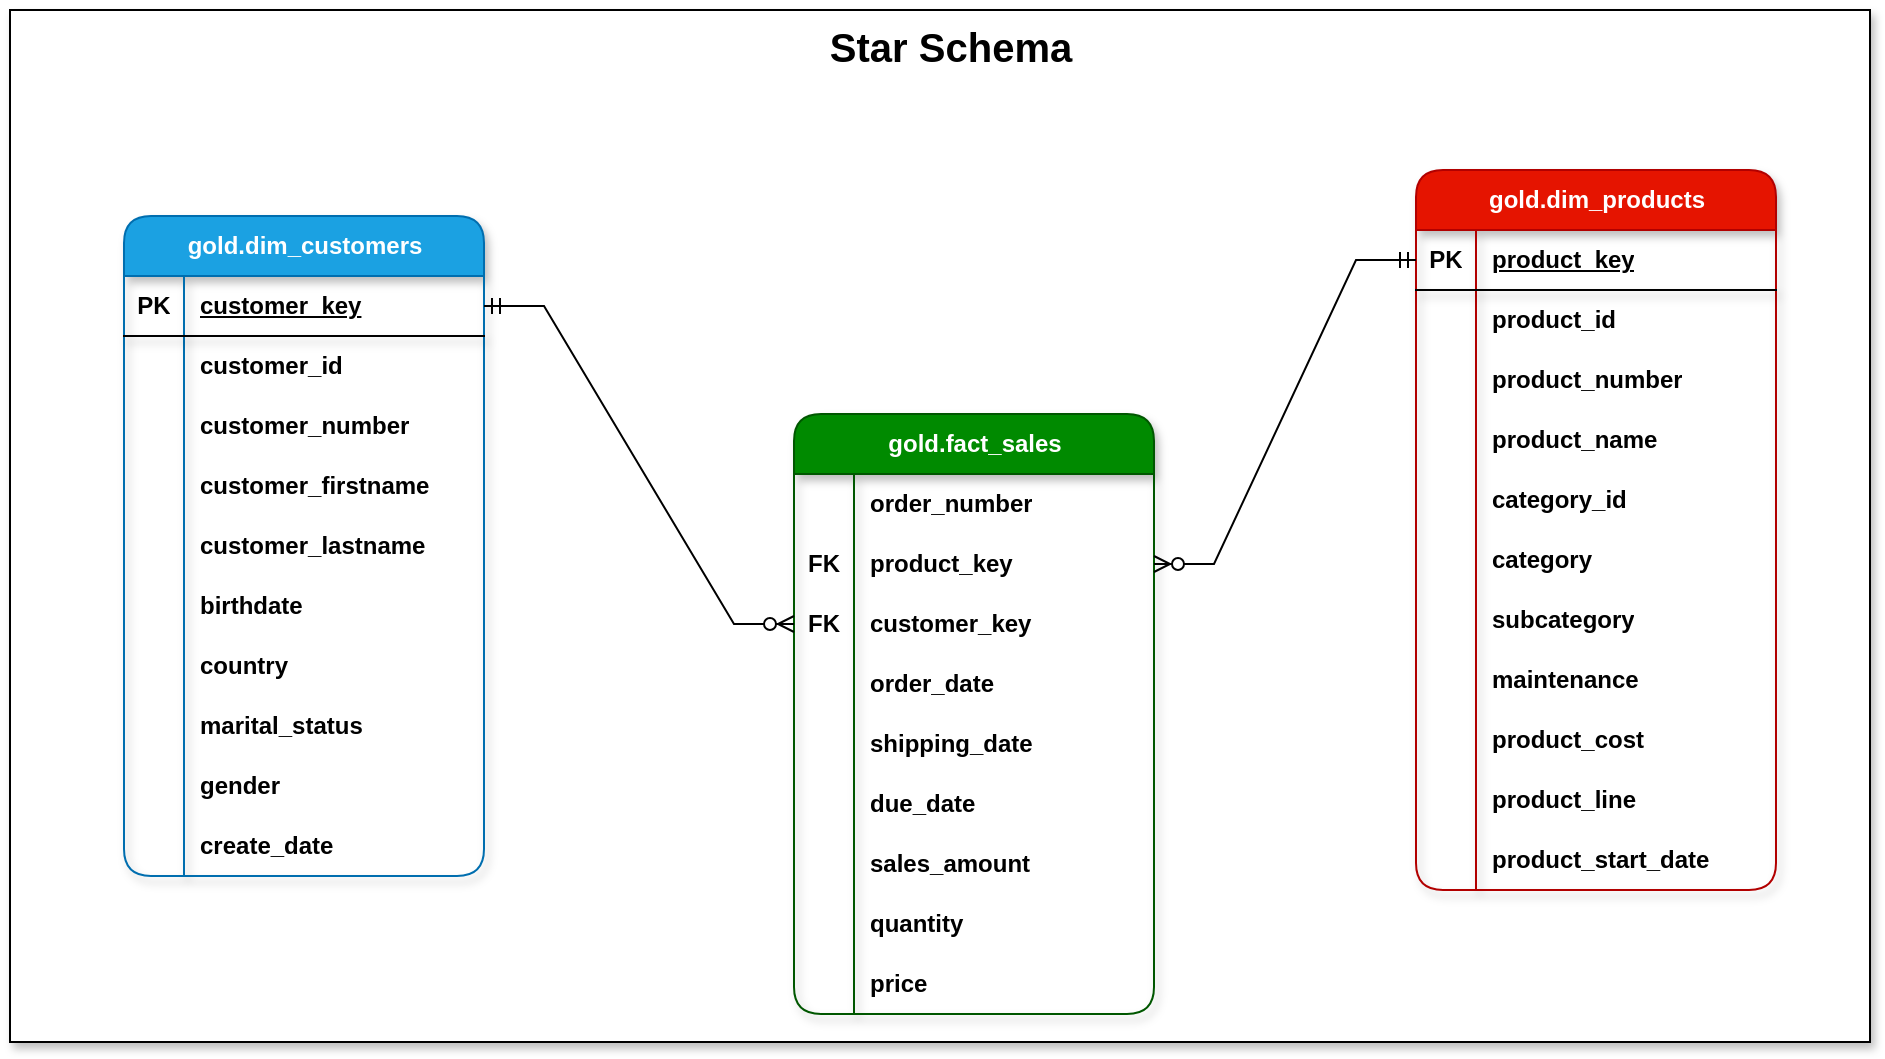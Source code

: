 <mxfile version="26.0.11">
  <diagram name="Page-1" id="gCustvXmbooNgm2WBirr">
    <mxGraphModel dx="2003" dy="1269" grid="0" gridSize="10" guides="1" tooltips="1" connect="1" arrows="1" fold="1" page="0" pageScale="1" pageWidth="850" pageHeight="1100" background="#ffffff" math="0" shadow="0">
      <root>
        <mxCell id="0" />
        <mxCell id="1" parent="0" />
        <mxCell id="OvCZwt9L8NoobgOHN07p-1" value="" style="rounded=0;whiteSpace=wrap;html=1;swimlaneLine=1;fontStyle=1;shadow=1;" vertex="1" parent="1">
          <mxGeometry x="-286" y="-65" width="930" height="516" as="geometry" />
        </mxCell>
        <mxCell id="OvCZwt9L8NoobgOHN07p-2" value="gold.dim_customers" style="shape=table;startSize=30;container=1;collapsible=1;childLayout=tableLayout;fixedRows=1;rowLines=0;fontStyle=1;align=center;resizeLast=1;html=1;rounded=1;swimlaneLine=1;shadow=1;fillColor=#1ba1e2;fontColor=#ffffff;strokeColor=#006EAF;" vertex="1" parent="1">
          <mxGeometry x="-229" y="38" width="180" height="330" as="geometry" />
        </mxCell>
        <mxCell id="OvCZwt9L8NoobgOHN07p-3" value="" style="shape=tableRow;horizontal=0;startSize=0;swimlaneHead=0;swimlaneBody=0;fillColor=none;collapsible=0;dropTarget=0;points=[[0,0.5],[1,0.5]];portConstraint=eastwest;top=0;left=0;right=0;bottom=1;swimlaneLine=1;fontStyle=1;shadow=1;" vertex="1" parent="OvCZwt9L8NoobgOHN07p-2">
          <mxGeometry y="30" width="180" height="30" as="geometry" />
        </mxCell>
        <mxCell id="OvCZwt9L8NoobgOHN07p-4" value="PK" style="shape=partialRectangle;connectable=0;fillColor=none;top=0;left=0;bottom=0;right=0;fontStyle=1;overflow=hidden;whiteSpace=wrap;html=1;swimlaneLine=1;shadow=1;" vertex="1" parent="OvCZwt9L8NoobgOHN07p-3">
          <mxGeometry width="30" height="30" as="geometry">
            <mxRectangle width="30" height="30" as="alternateBounds" />
          </mxGeometry>
        </mxCell>
        <mxCell id="OvCZwt9L8NoobgOHN07p-5" value="customer_key" style="shape=partialRectangle;connectable=0;fillColor=none;top=0;left=0;bottom=0;right=0;align=left;spacingLeft=6;fontStyle=5;overflow=hidden;whiteSpace=wrap;html=1;swimlaneLine=1;shadow=1;" vertex="1" parent="OvCZwt9L8NoobgOHN07p-3">
          <mxGeometry x="30" width="150" height="30" as="geometry">
            <mxRectangle width="150" height="30" as="alternateBounds" />
          </mxGeometry>
        </mxCell>
        <mxCell id="OvCZwt9L8NoobgOHN07p-6" value="" style="shape=tableRow;horizontal=0;startSize=0;swimlaneHead=0;swimlaneBody=0;fillColor=none;collapsible=0;dropTarget=0;points=[[0,0.5],[1,0.5]];portConstraint=eastwest;top=0;left=0;right=0;bottom=0;swimlaneLine=1;fontStyle=1;shadow=1;" vertex="1" parent="OvCZwt9L8NoobgOHN07p-2">
          <mxGeometry y="60" width="180" height="30" as="geometry" />
        </mxCell>
        <mxCell id="OvCZwt9L8NoobgOHN07p-7" value="" style="shape=partialRectangle;connectable=0;fillColor=none;top=0;left=0;bottom=0;right=0;editable=1;overflow=hidden;whiteSpace=wrap;html=1;swimlaneLine=1;fontStyle=1;shadow=1;" vertex="1" parent="OvCZwt9L8NoobgOHN07p-6">
          <mxGeometry width="30" height="30" as="geometry">
            <mxRectangle width="30" height="30" as="alternateBounds" />
          </mxGeometry>
        </mxCell>
        <mxCell id="OvCZwt9L8NoobgOHN07p-8" value="customer_id" style="shape=partialRectangle;connectable=0;fillColor=none;top=0;left=0;bottom=0;right=0;align=left;spacingLeft=6;overflow=hidden;whiteSpace=wrap;html=1;swimlaneLine=1;fontStyle=1;shadow=1;" vertex="1" parent="OvCZwt9L8NoobgOHN07p-6">
          <mxGeometry x="30" width="150" height="30" as="geometry">
            <mxRectangle width="150" height="30" as="alternateBounds" />
          </mxGeometry>
        </mxCell>
        <mxCell id="OvCZwt9L8NoobgOHN07p-9" value="" style="shape=tableRow;horizontal=0;startSize=0;swimlaneHead=0;swimlaneBody=0;fillColor=none;collapsible=0;dropTarget=0;points=[[0,0.5],[1,0.5]];portConstraint=eastwest;top=0;left=0;right=0;bottom=0;swimlaneLine=1;fontStyle=1;shadow=1;" vertex="1" parent="OvCZwt9L8NoobgOHN07p-2">
          <mxGeometry y="90" width="180" height="30" as="geometry" />
        </mxCell>
        <mxCell id="OvCZwt9L8NoobgOHN07p-10" value="" style="shape=partialRectangle;connectable=0;fillColor=none;top=0;left=0;bottom=0;right=0;editable=1;overflow=hidden;whiteSpace=wrap;html=1;swimlaneLine=1;fontStyle=1;shadow=1;" vertex="1" parent="OvCZwt9L8NoobgOHN07p-9">
          <mxGeometry width="30" height="30" as="geometry">
            <mxRectangle width="30" height="30" as="alternateBounds" />
          </mxGeometry>
        </mxCell>
        <mxCell id="OvCZwt9L8NoobgOHN07p-11" value="customer_number" style="shape=partialRectangle;connectable=0;fillColor=none;top=0;left=0;bottom=0;right=0;align=left;spacingLeft=6;overflow=hidden;whiteSpace=wrap;html=1;swimlaneLine=1;fontStyle=1;shadow=1;" vertex="1" parent="OvCZwt9L8NoobgOHN07p-9">
          <mxGeometry x="30" width="150" height="30" as="geometry">
            <mxRectangle width="150" height="30" as="alternateBounds" />
          </mxGeometry>
        </mxCell>
        <mxCell id="OvCZwt9L8NoobgOHN07p-12" value="" style="shape=tableRow;horizontal=0;startSize=0;swimlaneHead=0;swimlaneBody=0;fillColor=none;collapsible=0;dropTarget=0;points=[[0,0.5],[1,0.5]];portConstraint=eastwest;top=0;left=0;right=0;bottom=0;swimlaneLine=1;fontStyle=1;shadow=1;" vertex="1" parent="OvCZwt9L8NoobgOHN07p-2">
          <mxGeometry y="120" width="180" height="30" as="geometry" />
        </mxCell>
        <mxCell id="OvCZwt9L8NoobgOHN07p-13" value="" style="shape=partialRectangle;connectable=0;fillColor=none;top=0;left=0;bottom=0;right=0;editable=1;overflow=hidden;whiteSpace=wrap;html=1;swimlaneLine=1;fontStyle=1;shadow=1;" vertex="1" parent="OvCZwt9L8NoobgOHN07p-12">
          <mxGeometry width="30" height="30" as="geometry">
            <mxRectangle width="30" height="30" as="alternateBounds" />
          </mxGeometry>
        </mxCell>
        <mxCell id="OvCZwt9L8NoobgOHN07p-14" value="customer_firstname" style="shape=partialRectangle;connectable=0;fillColor=none;top=0;left=0;bottom=0;right=0;align=left;spacingLeft=6;overflow=hidden;whiteSpace=wrap;html=1;swimlaneLine=1;fontStyle=1;shadow=1;" vertex="1" parent="OvCZwt9L8NoobgOHN07p-12">
          <mxGeometry x="30" width="150" height="30" as="geometry">
            <mxRectangle width="150" height="30" as="alternateBounds" />
          </mxGeometry>
        </mxCell>
        <mxCell id="OvCZwt9L8NoobgOHN07p-43" value="" style="shape=tableRow;horizontal=0;startSize=0;swimlaneHead=0;swimlaneBody=0;fillColor=none;collapsible=0;dropTarget=0;points=[[0,0.5],[1,0.5]];portConstraint=eastwest;top=0;left=0;right=0;bottom=0;swimlaneLine=1;fontStyle=1;shadow=1;" vertex="1" parent="OvCZwt9L8NoobgOHN07p-2">
          <mxGeometry y="150" width="180" height="30" as="geometry" />
        </mxCell>
        <mxCell id="OvCZwt9L8NoobgOHN07p-44" value="" style="shape=partialRectangle;connectable=0;fillColor=none;top=0;left=0;bottom=0;right=0;editable=1;overflow=hidden;whiteSpace=wrap;html=1;swimlaneLine=1;fontStyle=1;shadow=1;" vertex="1" parent="OvCZwt9L8NoobgOHN07p-43">
          <mxGeometry width="30" height="30" as="geometry">
            <mxRectangle width="30" height="30" as="alternateBounds" />
          </mxGeometry>
        </mxCell>
        <mxCell id="OvCZwt9L8NoobgOHN07p-45" value="customer_lastname" style="shape=partialRectangle;connectable=0;fillColor=none;top=0;left=0;bottom=0;right=0;align=left;spacingLeft=6;overflow=hidden;whiteSpace=wrap;html=1;swimlaneLine=1;fontStyle=1;shadow=1;" vertex="1" parent="OvCZwt9L8NoobgOHN07p-43">
          <mxGeometry x="30" width="150" height="30" as="geometry">
            <mxRectangle width="150" height="30" as="alternateBounds" />
          </mxGeometry>
        </mxCell>
        <mxCell id="OvCZwt9L8NoobgOHN07p-46" value="" style="shape=tableRow;horizontal=0;startSize=0;swimlaneHead=0;swimlaneBody=0;fillColor=none;collapsible=0;dropTarget=0;points=[[0,0.5],[1,0.5]];portConstraint=eastwest;top=0;left=0;right=0;bottom=0;swimlaneLine=1;fontStyle=1;shadow=1;" vertex="1" parent="OvCZwt9L8NoobgOHN07p-2">
          <mxGeometry y="180" width="180" height="30" as="geometry" />
        </mxCell>
        <mxCell id="OvCZwt9L8NoobgOHN07p-47" value="" style="shape=partialRectangle;connectable=0;fillColor=none;top=0;left=0;bottom=0;right=0;editable=1;overflow=hidden;whiteSpace=wrap;html=1;swimlaneLine=1;fontStyle=1;shadow=1;" vertex="1" parent="OvCZwt9L8NoobgOHN07p-46">
          <mxGeometry width="30" height="30" as="geometry">
            <mxRectangle width="30" height="30" as="alternateBounds" />
          </mxGeometry>
        </mxCell>
        <mxCell id="OvCZwt9L8NoobgOHN07p-48" value="birthdate" style="shape=partialRectangle;connectable=0;fillColor=none;top=0;left=0;bottom=0;right=0;align=left;spacingLeft=6;overflow=hidden;whiteSpace=wrap;html=1;swimlaneLine=1;fontStyle=1;shadow=1;" vertex="1" parent="OvCZwt9L8NoobgOHN07p-46">
          <mxGeometry x="30" width="150" height="30" as="geometry">
            <mxRectangle width="150" height="30" as="alternateBounds" />
          </mxGeometry>
        </mxCell>
        <mxCell id="OvCZwt9L8NoobgOHN07p-49" value="" style="shape=tableRow;horizontal=0;startSize=0;swimlaneHead=0;swimlaneBody=0;fillColor=none;collapsible=0;dropTarget=0;points=[[0,0.5],[1,0.5]];portConstraint=eastwest;top=0;left=0;right=0;bottom=0;swimlaneLine=1;fontStyle=1;shadow=1;" vertex="1" parent="OvCZwt9L8NoobgOHN07p-2">
          <mxGeometry y="210" width="180" height="30" as="geometry" />
        </mxCell>
        <mxCell id="OvCZwt9L8NoobgOHN07p-50" value="" style="shape=partialRectangle;connectable=0;fillColor=none;top=0;left=0;bottom=0;right=0;editable=1;overflow=hidden;whiteSpace=wrap;html=1;swimlaneLine=1;fontStyle=1;shadow=1;" vertex="1" parent="OvCZwt9L8NoobgOHN07p-49">
          <mxGeometry width="30" height="30" as="geometry">
            <mxRectangle width="30" height="30" as="alternateBounds" />
          </mxGeometry>
        </mxCell>
        <mxCell id="OvCZwt9L8NoobgOHN07p-51" value="country" style="shape=partialRectangle;connectable=0;fillColor=none;top=0;left=0;bottom=0;right=0;align=left;spacingLeft=6;overflow=hidden;whiteSpace=wrap;html=1;swimlaneLine=1;fontStyle=1;shadow=1;" vertex="1" parent="OvCZwt9L8NoobgOHN07p-49">
          <mxGeometry x="30" width="150" height="30" as="geometry">
            <mxRectangle width="150" height="30" as="alternateBounds" />
          </mxGeometry>
        </mxCell>
        <mxCell id="OvCZwt9L8NoobgOHN07p-52" value="" style="shape=tableRow;horizontal=0;startSize=0;swimlaneHead=0;swimlaneBody=0;fillColor=none;collapsible=0;dropTarget=0;points=[[0,0.5],[1,0.5]];portConstraint=eastwest;top=0;left=0;right=0;bottom=0;swimlaneLine=1;fontStyle=1;shadow=1;" vertex="1" parent="OvCZwt9L8NoobgOHN07p-2">
          <mxGeometry y="240" width="180" height="30" as="geometry" />
        </mxCell>
        <mxCell id="OvCZwt9L8NoobgOHN07p-53" value="" style="shape=partialRectangle;connectable=0;fillColor=none;top=0;left=0;bottom=0;right=0;editable=1;overflow=hidden;whiteSpace=wrap;html=1;swimlaneLine=1;fontStyle=1;shadow=1;" vertex="1" parent="OvCZwt9L8NoobgOHN07p-52">
          <mxGeometry width="30" height="30" as="geometry">
            <mxRectangle width="30" height="30" as="alternateBounds" />
          </mxGeometry>
        </mxCell>
        <mxCell id="OvCZwt9L8NoobgOHN07p-54" value="marital_status" style="shape=partialRectangle;connectable=0;fillColor=none;top=0;left=0;bottom=0;right=0;align=left;spacingLeft=6;overflow=hidden;whiteSpace=wrap;html=1;swimlaneLine=1;fontStyle=1;shadow=1;" vertex="1" parent="OvCZwt9L8NoobgOHN07p-52">
          <mxGeometry x="30" width="150" height="30" as="geometry">
            <mxRectangle width="150" height="30" as="alternateBounds" />
          </mxGeometry>
        </mxCell>
        <mxCell id="OvCZwt9L8NoobgOHN07p-55" value="" style="shape=tableRow;horizontal=0;startSize=0;swimlaneHead=0;swimlaneBody=0;fillColor=none;collapsible=0;dropTarget=0;points=[[0,0.5],[1,0.5]];portConstraint=eastwest;top=0;left=0;right=0;bottom=0;swimlaneLine=1;fontStyle=1;shadow=1;" vertex="1" parent="OvCZwt9L8NoobgOHN07p-2">
          <mxGeometry y="270" width="180" height="30" as="geometry" />
        </mxCell>
        <mxCell id="OvCZwt9L8NoobgOHN07p-56" value="" style="shape=partialRectangle;connectable=0;fillColor=none;top=0;left=0;bottom=0;right=0;editable=1;overflow=hidden;whiteSpace=wrap;html=1;swimlaneLine=1;fontStyle=1;shadow=1;" vertex="1" parent="OvCZwt9L8NoobgOHN07p-55">
          <mxGeometry width="30" height="30" as="geometry">
            <mxRectangle width="30" height="30" as="alternateBounds" />
          </mxGeometry>
        </mxCell>
        <mxCell id="OvCZwt9L8NoobgOHN07p-57" value="gender" style="shape=partialRectangle;connectable=0;fillColor=none;top=0;left=0;bottom=0;right=0;align=left;spacingLeft=6;overflow=hidden;whiteSpace=wrap;html=1;swimlaneLine=1;fontStyle=1;shadow=1;" vertex="1" parent="OvCZwt9L8NoobgOHN07p-55">
          <mxGeometry x="30" width="150" height="30" as="geometry">
            <mxRectangle width="150" height="30" as="alternateBounds" />
          </mxGeometry>
        </mxCell>
        <mxCell id="OvCZwt9L8NoobgOHN07p-58" value="" style="shape=tableRow;horizontal=0;startSize=0;swimlaneHead=0;swimlaneBody=0;fillColor=none;collapsible=0;dropTarget=0;points=[[0,0.5],[1,0.5]];portConstraint=eastwest;top=0;left=0;right=0;bottom=0;swimlaneLine=1;fontStyle=1;shadow=1;" vertex="1" parent="OvCZwt9L8NoobgOHN07p-2">
          <mxGeometry y="300" width="180" height="30" as="geometry" />
        </mxCell>
        <mxCell id="OvCZwt9L8NoobgOHN07p-59" value="" style="shape=partialRectangle;connectable=0;fillColor=none;top=0;left=0;bottom=0;right=0;editable=1;overflow=hidden;whiteSpace=wrap;html=1;swimlaneLine=1;fontStyle=1;shadow=1;" vertex="1" parent="OvCZwt9L8NoobgOHN07p-58">
          <mxGeometry width="30" height="30" as="geometry">
            <mxRectangle width="30" height="30" as="alternateBounds" />
          </mxGeometry>
        </mxCell>
        <mxCell id="OvCZwt9L8NoobgOHN07p-60" value="create_date" style="shape=partialRectangle;connectable=0;fillColor=none;top=0;left=0;bottom=0;right=0;align=left;spacingLeft=6;overflow=hidden;whiteSpace=wrap;html=1;swimlaneLine=1;fontStyle=1;shadow=1;" vertex="1" parent="OvCZwt9L8NoobgOHN07p-58">
          <mxGeometry x="30" width="150" height="30" as="geometry">
            <mxRectangle width="150" height="30" as="alternateBounds" />
          </mxGeometry>
        </mxCell>
        <mxCell id="OvCZwt9L8NoobgOHN07p-15" value="gold.fact_sales" style="shape=table;startSize=30;container=1;collapsible=1;childLayout=tableLayout;fixedRows=1;rowLines=0;fontStyle=1;align=center;resizeLast=1;html=1;rounded=1;swimlaneLine=1;shadow=1;fillColor=#008a00;fontColor=#ffffff;strokeColor=#005700;" vertex="1" parent="1">
          <mxGeometry x="106" y="137" width="180" height="300" as="geometry" />
        </mxCell>
        <mxCell id="OvCZwt9L8NoobgOHN07p-19" value="" style="shape=tableRow;horizontal=0;startSize=0;swimlaneHead=0;swimlaneBody=0;fillColor=none;collapsible=0;dropTarget=0;points=[[0,0.5],[1,0.5]];portConstraint=eastwest;top=0;left=0;right=0;bottom=0;swimlaneLine=1;fontStyle=1;shadow=1;" vertex="1" parent="OvCZwt9L8NoobgOHN07p-15">
          <mxGeometry y="30" width="180" height="30" as="geometry" />
        </mxCell>
        <mxCell id="OvCZwt9L8NoobgOHN07p-20" value="" style="shape=partialRectangle;connectable=0;fillColor=none;top=0;left=0;bottom=0;right=0;editable=1;overflow=hidden;whiteSpace=wrap;html=1;swimlaneLine=1;fontStyle=1;shadow=1;" vertex="1" parent="OvCZwt9L8NoobgOHN07p-19">
          <mxGeometry width="30" height="30" as="geometry">
            <mxRectangle width="30" height="30" as="alternateBounds" />
          </mxGeometry>
        </mxCell>
        <mxCell id="OvCZwt9L8NoobgOHN07p-21" value="order_number" style="shape=partialRectangle;connectable=0;fillColor=none;top=0;left=0;bottom=0;right=0;align=left;spacingLeft=6;overflow=hidden;whiteSpace=wrap;html=1;swimlaneLine=1;fontStyle=1;shadow=1;" vertex="1" parent="OvCZwt9L8NoobgOHN07p-19">
          <mxGeometry x="30" width="150" height="30" as="geometry">
            <mxRectangle width="150" height="30" as="alternateBounds" />
          </mxGeometry>
        </mxCell>
        <mxCell id="OvCZwt9L8NoobgOHN07p-22" value="" style="shape=tableRow;horizontal=0;startSize=0;swimlaneHead=0;swimlaneBody=0;fillColor=none;collapsible=0;dropTarget=0;points=[[0,0.5],[1,0.5]];portConstraint=eastwest;top=0;left=0;right=0;bottom=0;swimlaneLine=1;fontStyle=1;shadow=1;" vertex="1" parent="OvCZwt9L8NoobgOHN07p-15">
          <mxGeometry y="60" width="180" height="30" as="geometry" />
        </mxCell>
        <mxCell id="OvCZwt9L8NoobgOHN07p-23" value="FK" style="shape=partialRectangle;connectable=0;fillColor=none;top=0;left=0;bottom=0;right=0;editable=1;overflow=hidden;whiteSpace=wrap;html=1;swimlaneLine=1;fontStyle=1;shadow=1;" vertex="1" parent="OvCZwt9L8NoobgOHN07p-22">
          <mxGeometry width="30" height="30" as="geometry">
            <mxRectangle width="30" height="30" as="alternateBounds" />
          </mxGeometry>
        </mxCell>
        <mxCell id="OvCZwt9L8NoobgOHN07p-24" value="product_key&lt;span style=&quot;white-space: pre;&quot;&gt;&#x9;&lt;/span&gt;" style="shape=partialRectangle;connectable=0;fillColor=none;top=0;left=0;bottom=0;right=0;align=left;spacingLeft=6;overflow=hidden;whiteSpace=wrap;html=1;swimlaneLine=1;fontStyle=1;shadow=1;" vertex="1" parent="OvCZwt9L8NoobgOHN07p-22">
          <mxGeometry x="30" width="150" height="30" as="geometry">
            <mxRectangle width="150" height="30" as="alternateBounds" />
          </mxGeometry>
        </mxCell>
        <mxCell id="OvCZwt9L8NoobgOHN07p-106" value="" style="shape=tableRow;horizontal=0;startSize=0;swimlaneHead=0;swimlaneBody=0;fillColor=none;collapsible=0;dropTarget=0;points=[[0,0.5],[1,0.5]];portConstraint=eastwest;top=0;left=0;right=0;bottom=0;swimlaneLine=1;fontStyle=1;shadow=1;" vertex="1" parent="OvCZwt9L8NoobgOHN07p-15">
          <mxGeometry y="90" width="180" height="30" as="geometry" />
        </mxCell>
        <mxCell id="OvCZwt9L8NoobgOHN07p-107" value="FK" style="shape=partialRectangle;connectable=0;fillColor=none;top=0;left=0;bottom=0;right=0;editable=1;overflow=hidden;whiteSpace=wrap;html=1;swimlaneLine=1;fontStyle=1;shadow=1;" vertex="1" parent="OvCZwt9L8NoobgOHN07p-106">
          <mxGeometry width="30" height="30" as="geometry">
            <mxRectangle width="30" height="30" as="alternateBounds" />
          </mxGeometry>
        </mxCell>
        <mxCell id="OvCZwt9L8NoobgOHN07p-108" value="customer_key" style="shape=partialRectangle;connectable=0;fillColor=none;top=0;left=0;bottom=0;right=0;align=left;spacingLeft=6;overflow=hidden;whiteSpace=wrap;html=1;swimlaneLine=1;fontStyle=1;shadow=1;" vertex="1" parent="OvCZwt9L8NoobgOHN07p-106">
          <mxGeometry x="30" width="150" height="30" as="geometry">
            <mxRectangle width="150" height="30" as="alternateBounds" />
          </mxGeometry>
        </mxCell>
        <mxCell id="OvCZwt9L8NoobgOHN07p-109" value="" style="shape=tableRow;horizontal=0;startSize=0;swimlaneHead=0;swimlaneBody=0;fillColor=none;collapsible=0;dropTarget=0;points=[[0,0.5],[1,0.5]];portConstraint=eastwest;top=0;left=0;right=0;bottom=0;swimlaneLine=1;fontStyle=1;shadow=1;" vertex="1" parent="OvCZwt9L8NoobgOHN07p-15">
          <mxGeometry y="120" width="180" height="30" as="geometry" />
        </mxCell>
        <mxCell id="OvCZwt9L8NoobgOHN07p-110" value="" style="shape=partialRectangle;connectable=0;fillColor=none;top=0;left=0;bottom=0;right=0;editable=1;overflow=hidden;whiteSpace=wrap;html=1;swimlaneLine=1;fontStyle=1;shadow=1;" vertex="1" parent="OvCZwt9L8NoobgOHN07p-109">
          <mxGeometry width="30" height="30" as="geometry">
            <mxRectangle width="30" height="30" as="alternateBounds" />
          </mxGeometry>
        </mxCell>
        <mxCell id="OvCZwt9L8NoobgOHN07p-111" value="order_date" style="shape=partialRectangle;connectable=0;fillColor=none;top=0;left=0;bottom=0;right=0;align=left;spacingLeft=6;overflow=hidden;whiteSpace=wrap;html=1;swimlaneLine=1;fontStyle=1;shadow=1;" vertex="1" parent="OvCZwt9L8NoobgOHN07p-109">
          <mxGeometry x="30" width="150" height="30" as="geometry">
            <mxRectangle width="150" height="30" as="alternateBounds" />
          </mxGeometry>
        </mxCell>
        <mxCell id="OvCZwt9L8NoobgOHN07p-112" value="" style="shape=tableRow;horizontal=0;startSize=0;swimlaneHead=0;swimlaneBody=0;fillColor=none;collapsible=0;dropTarget=0;points=[[0,0.5],[1,0.5]];portConstraint=eastwest;top=0;left=0;right=0;bottom=0;swimlaneLine=1;fontStyle=1;shadow=1;" vertex="1" parent="OvCZwt9L8NoobgOHN07p-15">
          <mxGeometry y="150" width="180" height="30" as="geometry" />
        </mxCell>
        <mxCell id="OvCZwt9L8NoobgOHN07p-113" value="" style="shape=partialRectangle;connectable=0;fillColor=none;top=0;left=0;bottom=0;right=0;editable=1;overflow=hidden;whiteSpace=wrap;html=1;swimlaneLine=1;fontStyle=1;shadow=1;" vertex="1" parent="OvCZwt9L8NoobgOHN07p-112">
          <mxGeometry width="30" height="30" as="geometry">
            <mxRectangle width="30" height="30" as="alternateBounds" />
          </mxGeometry>
        </mxCell>
        <mxCell id="OvCZwt9L8NoobgOHN07p-114" value="shipping_date" style="shape=partialRectangle;connectable=0;fillColor=none;top=0;left=0;bottom=0;right=0;align=left;spacingLeft=6;overflow=hidden;whiteSpace=wrap;html=1;swimlaneLine=1;fontStyle=1;shadow=1;" vertex="1" parent="OvCZwt9L8NoobgOHN07p-112">
          <mxGeometry x="30" width="150" height="30" as="geometry">
            <mxRectangle width="150" height="30" as="alternateBounds" />
          </mxGeometry>
        </mxCell>
        <mxCell id="OvCZwt9L8NoobgOHN07p-115" value="" style="shape=tableRow;horizontal=0;startSize=0;swimlaneHead=0;swimlaneBody=0;fillColor=none;collapsible=0;dropTarget=0;points=[[0,0.5],[1,0.5]];portConstraint=eastwest;top=0;left=0;right=0;bottom=0;swimlaneLine=1;fontStyle=1;shadow=1;" vertex="1" parent="OvCZwt9L8NoobgOHN07p-15">
          <mxGeometry y="180" width="180" height="30" as="geometry" />
        </mxCell>
        <mxCell id="OvCZwt9L8NoobgOHN07p-116" value="" style="shape=partialRectangle;connectable=0;fillColor=none;top=0;left=0;bottom=0;right=0;editable=1;overflow=hidden;whiteSpace=wrap;html=1;swimlaneLine=1;fontStyle=1;shadow=1;" vertex="1" parent="OvCZwt9L8NoobgOHN07p-115">
          <mxGeometry width="30" height="30" as="geometry">
            <mxRectangle width="30" height="30" as="alternateBounds" />
          </mxGeometry>
        </mxCell>
        <mxCell id="OvCZwt9L8NoobgOHN07p-117" value="due_date" style="shape=partialRectangle;connectable=0;fillColor=none;top=0;left=0;bottom=0;right=0;align=left;spacingLeft=6;overflow=hidden;whiteSpace=wrap;html=1;swimlaneLine=1;fontStyle=1;shadow=1;" vertex="1" parent="OvCZwt9L8NoobgOHN07p-115">
          <mxGeometry x="30" width="150" height="30" as="geometry">
            <mxRectangle width="150" height="30" as="alternateBounds" />
          </mxGeometry>
        </mxCell>
        <mxCell id="OvCZwt9L8NoobgOHN07p-118" value="" style="shape=tableRow;horizontal=0;startSize=0;swimlaneHead=0;swimlaneBody=0;fillColor=none;collapsible=0;dropTarget=0;points=[[0,0.5],[1,0.5]];portConstraint=eastwest;top=0;left=0;right=0;bottom=0;swimlaneLine=1;fontStyle=1;shadow=1;" vertex="1" parent="OvCZwt9L8NoobgOHN07p-15">
          <mxGeometry y="210" width="180" height="30" as="geometry" />
        </mxCell>
        <mxCell id="OvCZwt9L8NoobgOHN07p-119" value="" style="shape=partialRectangle;connectable=0;fillColor=none;top=0;left=0;bottom=0;right=0;editable=1;overflow=hidden;whiteSpace=wrap;html=1;swimlaneLine=1;fontStyle=1;shadow=1;" vertex="1" parent="OvCZwt9L8NoobgOHN07p-118">
          <mxGeometry width="30" height="30" as="geometry">
            <mxRectangle width="30" height="30" as="alternateBounds" />
          </mxGeometry>
        </mxCell>
        <mxCell id="OvCZwt9L8NoobgOHN07p-120" value="sales_amount" style="shape=partialRectangle;connectable=0;fillColor=none;top=0;left=0;bottom=0;right=0;align=left;spacingLeft=6;overflow=hidden;whiteSpace=wrap;html=1;swimlaneLine=1;fontStyle=1;shadow=1;" vertex="1" parent="OvCZwt9L8NoobgOHN07p-118">
          <mxGeometry x="30" width="150" height="30" as="geometry">
            <mxRectangle width="150" height="30" as="alternateBounds" />
          </mxGeometry>
        </mxCell>
        <mxCell id="OvCZwt9L8NoobgOHN07p-121" value="" style="shape=tableRow;horizontal=0;startSize=0;swimlaneHead=0;swimlaneBody=0;fillColor=none;collapsible=0;dropTarget=0;points=[[0,0.5],[1,0.5]];portConstraint=eastwest;top=0;left=0;right=0;bottom=0;swimlaneLine=1;fontStyle=1;shadow=1;" vertex="1" parent="OvCZwt9L8NoobgOHN07p-15">
          <mxGeometry y="240" width="180" height="30" as="geometry" />
        </mxCell>
        <mxCell id="OvCZwt9L8NoobgOHN07p-122" value="" style="shape=partialRectangle;connectable=0;fillColor=none;top=0;left=0;bottom=0;right=0;editable=1;overflow=hidden;whiteSpace=wrap;html=1;swimlaneLine=1;fontStyle=1;shadow=1;" vertex="1" parent="OvCZwt9L8NoobgOHN07p-121">
          <mxGeometry width="30" height="30" as="geometry">
            <mxRectangle width="30" height="30" as="alternateBounds" />
          </mxGeometry>
        </mxCell>
        <mxCell id="OvCZwt9L8NoobgOHN07p-123" value="quantity" style="shape=partialRectangle;connectable=0;fillColor=none;top=0;left=0;bottom=0;right=0;align=left;spacingLeft=6;overflow=hidden;whiteSpace=wrap;html=1;swimlaneLine=1;fontStyle=1;shadow=1;" vertex="1" parent="OvCZwt9L8NoobgOHN07p-121">
          <mxGeometry x="30" width="150" height="30" as="geometry">
            <mxRectangle width="150" height="30" as="alternateBounds" />
          </mxGeometry>
        </mxCell>
        <mxCell id="OvCZwt9L8NoobgOHN07p-124" value="" style="shape=tableRow;horizontal=0;startSize=0;swimlaneHead=0;swimlaneBody=0;fillColor=none;collapsible=0;dropTarget=0;points=[[0,0.5],[1,0.5]];portConstraint=eastwest;top=0;left=0;right=0;bottom=0;swimlaneLine=1;fontStyle=1;shadow=1;" vertex="1" parent="OvCZwt9L8NoobgOHN07p-15">
          <mxGeometry y="270" width="180" height="30" as="geometry" />
        </mxCell>
        <mxCell id="OvCZwt9L8NoobgOHN07p-125" value="" style="shape=partialRectangle;connectable=0;fillColor=none;top=0;left=0;bottom=0;right=0;editable=1;overflow=hidden;whiteSpace=wrap;html=1;swimlaneLine=1;fontStyle=1;shadow=1;" vertex="1" parent="OvCZwt9L8NoobgOHN07p-124">
          <mxGeometry width="30" height="30" as="geometry">
            <mxRectangle width="30" height="30" as="alternateBounds" />
          </mxGeometry>
        </mxCell>
        <mxCell id="OvCZwt9L8NoobgOHN07p-126" value="price" style="shape=partialRectangle;connectable=0;fillColor=none;top=0;left=0;bottom=0;right=0;align=left;spacingLeft=6;overflow=hidden;whiteSpace=wrap;html=1;swimlaneLine=1;fontStyle=1;shadow=1;" vertex="1" parent="OvCZwt9L8NoobgOHN07p-124">
          <mxGeometry x="30" width="150" height="30" as="geometry">
            <mxRectangle width="150" height="30" as="alternateBounds" />
          </mxGeometry>
        </mxCell>
        <mxCell id="OvCZwt9L8NoobgOHN07p-42" value="&lt;span&gt;&lt;font style=&quot;font-size: 20px;&quot;&gt;Star Schema&lt;/font&gt;&lt;/span&gt;" style="text;html=1;align=center;verticalAlign=middle;resizable=0;points=[];autosize=1;strokeColor=none;fillColor=none;swimlaneLine=1;fontStyle=1;shadow=1;" vertex="1" parent="1">
          <mxGeometry x="117" y="-65" width="134" height="36" as="geometry" />
        </mxCell>
        <mxCell id="OvCZwt9L8NoobgOHN07p-61" value="gold.dim_products" style="shape=table;startSize=30;container=1;collapsible=1;childLayout=tableLayout;fixedRows=1;rowLines=0;fontStyle=1;align=center;resizeLast=1;html=1;rounded=1;swimlaneLine=1;shadow=1;fillColor=#e51400;fontColor=#ffffff;strokeColor=#B20000;" vertex="1" parent="1">
          <mxGeometry x="417" y="15" width="180" height="360" as="geometry" />
        </mxCell>
        <mxCell id="OvCZwt9L8NoobgOHN07p-62" value="" style="shape=tableRow;horizontal=0;startSize=0;swimlaneHead=0;swimlaneBody=0;fillColor=none;collapsible=0;dropTarget=0;points=[[0,0.5],[1,0.5]];portConstraint=eastwest;top=0;left=0;right=0;bottom=1;swimlaneLine=1;fontStyle=1;shadow=1;" vertex="1" parent="OvCZwt9L8NoobgOHN07p-61">
          <mxGeometry y="30" width="180" height="30" as="geometry" />
        </mxCell>
        <mxCell id="OvCZwt9L8NoobgOHN07p-63" value="PK" style="shape=partialRectangle;connectable=0;fillColor=none;top=0;left=0;bottom=0;right=0;fontStyle=1;overflow=hidden;whiteSpace=wrap;html=1;swimlaneLine=1;shadow=1;" vertex="1" parent="OvCZwt9L8NoobgOHN07p-62">
          <mxGeometry width="30" height="30" as="geometry">
            <mxRectangle width="30" height="30" as="alternateBounds" />
          </mxGeometry>
        </mxCell>
        <mxCell id="OvCZwt9L8NoobgOHN07p-64" value="product_key" style="shape=partialRectangle;connectable=0;fillColor=none;top=0;left=0;bottom=0;right=0;align=left;spacingLeft=6;fontStyle=5;overflow=hidden;whiteSpace=wrap;html=1;swimlaneLine=1;shadow=1;" vertex="1" parent="OvCZwt9L8NoobgOHN07p-62">
          <mxGeometry x="30" width="150" height="30" as="geometry">
            <mxRectangle width="150" height="30" as="alternateBounds" />
          </mxGeometry>
        </mxCell>
        <mxCell id="OvCZwt9L8NoobgOHN07p-65" value="" style="shape=tableRow;horizontal=0;startSize=0;swimlaneHead=0;swimlaneBody=0;fillColor=none;collapsible=0;dropTarget=0;points=[[0,0.5],[1,0.5]];portConstraint=eastwest;top=0;left=0;right=0;bottom=0;swimlaneLine=1;fontStyle=1;shadow=1;" vertex="1" parent="OvCZwt9L8NoobgOHN07p-61">
          <mxGeometry y="60" width="180" height="30" as="geometry" />
        </mxCell>
        <mxCell id="OvCZwt9L8NoobgOHN07p-66" value="" style="shape=partialRectangle;connectable=0;fillColor=none;top=0;left=0;bottom=0;right=0;editable=1;overflow=hidden;whiteSpace=wrap;html=1;swimlaneLine=1;fontStyle=1;shadow=1;" vertex="1" parent="OvCZwt9L8NoobgOHN07p-65">
          <mxGeometry width="30" height="30" as="geometry">
            <mxRectangle width="30" height="30" as="alternateBounds" />
          </mxGeometry>
        </mxCell>
        <mxCell id="OvCZwt9L8NoobgOHN07p-67" value="product_id" style="shape=partialRectangle;connectable=0;fillColor=none;top=0;left=0;bottom=0;right=0;align=left;spacingLeft=6;overflow=hidden;whiteSpace=wrap;html=1;swimlaneLine=1;fontStyle=1;shadow=1;" vertex="1" parent="OvCZwt9L8NoobgOHN07p-65">
          <mxGeometry x="30" width="150" height="30" as="geometry">
            <mxRectangle width="150" height="30" as="alternateBounds" />
          </mxGeometry>
        </mxCell>
        <mxCell id="OvCZwt9L8NoobgOHN07p-68" value="" style="shape=tableRow;horizontal=0;startSize=0;swimlaneHead=0;swimlaneBody=0;fillColor=none;collapsible=0;dropTarget=0;points=[[0,0.5],[1,0.5]];portConstraint=eastwest;top=0;left=0;right=0;bottom=0;swimlaneLine=1;fontStyle=1;shadow=1;" vertex="1" parent="OvCZwt9L8NoobgOHN07p-61">
          <mxGeometry y="90" width="180" height="30" as="geometry" />
        </mxCell>
        <mxCell id="OvCZwt9L8NoobgOHN07p-69" value="" style="shape=partialRectangle;connectable=0;fillColor=none;top=0;left=0;bottom=0;right=0;editable=1;overflow=hidden;whiteSpace=wrap;html=1;swimlaneLine=1;fontStyle=1;shadow=1;" vertex="1" parent="OvCZwt9L8NoobgOHN07p-68">
          <mxGeometry width="30" height="30" as="geometry">
            <mxRectangle width="30" height="30" as="alternateBounds" />
          </mxGeometry>
        </mxCell>
        <mxCell id="OvCZwt9L8NoobgOHN07p-70" value="product_number" style="shape=partialRectangle;connectable=0;fillColor=none;top=0;left=0;bottom=0;right=0;align=left;spacingLeft=6;overflow=hidden;whiteSpace=wrap;html=1;swimlaneLine=1;fontStyle=1;shadow=1;" vertex="1" parent="OvCZwt9L8NoobgOHN07p-68">
          <mxGeometry x="30" width="150" height="30" as="geometry">
            <mxRectangle width="150" height="30" as="alternateBounds" />
          </mxGeometry>
        </mxCell>
        <mxCell id="OvCZwt9L8NoobgOHN07p-71" value="" style="shape=tableRow;horizontal=0;startSize=0;swimlaneHead=0;swimlaneBody=0;fillColor=none;collapsible=0;dropTarget=0;points=[[0,0.5],[1,0.5]];portConstraint=eastwest;top=0;left=0;right=0;bottom=0;swimlaneLine=1;fontStyle=1;shadow=1;" vertex="1" parent="OvCZwt9L8NoobgOHN07p-61">
          <mxGeometry y="120" width="180" height="30" as="geometry" />
        </mxCell>
        <mxCell id="OvCZwt9L8NoobgOHN07p-72" value="" style="shape=partialRectangle;connectable=0;fillColor=none;top=0;left=0;bottom=0;right=0;editable=1;overflow=hidden;whiteSpace=wrap;html=1;swimlaneLine=1;fontStyle=1;shadow=1;" vertex="1" parent="OvCZwt9L8NoobgOHN07p-71">
          <mxGeometry width="30" height="30" as="geometry">
            <mxRectangle width="30" height="30" as="alternateBounds" />
          </mxGeometry>
        </mxCell>
        <mxCell id="OvCZwt9L8NoobgOHN07p-73" value="product_name" style="shape=partialRectangle;connectable=0;fillColor=none;top=0;left=0;bottom=0;right=0;align=left;spacingLeft=6;overflow=hidden;whiteSpace=wrap;html=1;swimlaneLine=1;fontStyle=1;shadow=1;" vertex="1" parent="OvCZwt9L8NoobgOHN07p-71">
          <mxGeometry x="30" width="150" height="30" as="geometry">
            <mxRectangle width="150" height="30" as="alternateBounds" />
          </mxGeometry>
        </mxCell>
        <mxCell id="OvCZwt9L8NoobgOHN07p-74" value="" style="shape=tableRow;horizontal=0;startSize=0;swimlaneHead=0;swimlaneBody=0;fillColor=none;collapsible=0;dropTarget=0;points=[[0,0.5],[1,0.5]];portConstraint=eastwest;top=0;left=0;right=0;bottom=0;swimlaneLine=1;fontStyle=1;shadow=1;" vertex="1" parent="OvCZwt9L8NoobgOHN07p-61">
          <mxGeometry y="150" width="180" height="30" as="geometry" />
        </mxCell>
        <mxCell id="OvCZwt9L8NoobgOHN07p-75" value="" style="shape=partialRectangle;connectable=0;fillColor=none;top=0;left=0;bottom=0;right=0;editable=1;overflow=hidden;whiteSpace=wrap;html=1;swimlaneLine=1;fontStyle=1;shadow=1;" vertex="1" parent="OvCZwt9L8NoobgOHN07p-74">
          <mxGeometry width="30" height="30" as="geometry">
            <mxRectangle width="30" height="30" as="alternateBounds" />
          </mxGeometry>
        </mxCell>
        <mxCell id="OvCZwt9L8NoobgOHN07p-76" value="category_id" style="shape=partialRectangle;connectable=0;fillColor=none;top=0;left=0;bottom=0;right=0;align=left;spacingLeft=6;overflow=hidden;whiteSpace=wrap;html=1;swimlaneLine=1;fontStyle=1;shadow=1;" vertex="1" parent="OvCZwt9L8NoobgOHN07p-74">
          <mxGeometry x="30" width="150" height="30" as="geometry">
            <mxRectangle width="150" height="30" as="alternateBounds" />
          </mxGeometry>
        </mxCell>
        <mxCell id="OvCZwt9L8NoobgOHN07p-77" value="" style="shape=tableRow;horizontal=0;startSize=0;swimlaneHead=0;swimlaneBody=0;fillColor=none;collapsible=0;dropTarget=0;points=[[0,0.5],[1,0.5]];portConstraint=eastwest;top=0;left=0;right=0;bottom=0;swimlaneLine=1;fontStyle=1;shadow=1;" vertex="1" parent="OvCZwt9L8NoobgOHN07p-61">
          <mxGeometry y="180" width="180" height="30" as="geometry" />
        </mxCell>
        <mxCell id="OvCZwt9L8NoobgOHN07p-78" value="" style="shape=partialRectangle;connectable=0;fillColor=none;top=0;left=0;bottom=0;right=0;editable=1;overflow=hidden;whiteSpace=wrap;html=1;swimlaneLine=1;fontStyle=1;shadow=1;" vertex="1" parent="OvCZwt9L8NoobgOHN07p-77">
          <mxGeometry width="30" height="30" as="geometry">
            <mxRectangle width="30" height="30" as="alternateBounds" />
          </mxGeometry>
        </mxCell>
        <mxCell id="OvCZwt9L8NoobgOHN07p-79" value="category" style="shape=partialRectangle;connectable=0;fillColor=none;top=0;left=0;bottom=0;right=0;align=left;spacingLeft=6;overflow=hidden;whiteSpace=wrap;html=1;swimlaneLine=1;fontStyle=1;shadow=1;" vertex="1" parent="OvCZwt9L8NoobgOHN07p-77">
          <mxGeometry x="30" width="150" height="30" as="geometry">
            <mxRectangle width="150" height="30" as="alternateBounds" />
          </mxGeometry>
        </mxCell>
        <mxCell id="OvCZwt9L8NoobgOHN07p-80" value="" style="shape=tableRow;horizontal=0;startSize=0;swimlaneHead=0;swimlaneBody=0;fillColor=none;collapsible=0;dropTarget=0;points=[[0,0.5],[1,0.5]];portConstraint=eastwest;top=0;left=0;right=0;bottom=0;swimlaneLine=1;fontStyle=1;shadow=1;" vertex="1" parent="OvCZwt9L8NoobgOHN07p-61">
          <mxGeometry y="210" width="180" height="30" as="geometry" />
        </mxCell>
        <mxCell id="OvCZwt9L8NoobgOHN07p-81" value="" style="shape=partialRectangle;connectable=0;fillColor=none;top=0;left=0;bottom=0;right=0;editable=1;overflow=hidden;whiteSpace=wrap;html=1;swimlaneLine=1;fontStyle=1;shadow=1;" vertex="1" parent="OvCZwt9L8NoobgOHN07p-80">
          <mxGeometry width="30" height="30" as="geometry">
            <mxRectangle width="30" height="30" as="alternateBounds" />
          </mxGeometry>
        </mxCell>
        <mxCell id="OvCZwt9L8NoobgOHN07p-82" value="subcategory" style="shape=partialRectangle;connectable=0;fillColor=none;top=0;left=0;bottom=0;right=0;align=left;spacingLeft=6;overflow=hidden;whiteSpace=wrap;html=1;swimlaneLine=1;fontStyle=1;shadow=1;" vertex="1" parent="OvCZwt9L8NoobgOHN07p-80">
          <mxGeometry x="30" width="150" height="30" as="geometry">
            <mxRectangle width="150" height="30" as="alternateBounds" />
          </mxGeometry>
        </mxCell>
        <mxCell id="OvCZwt9L8NoobgOHN07p-83" value="" style="shape=tableRow;horizontal=0;startSize=0;swimlaneHead=0;swimlaneBody=0;fillColor=none;collapsible=0;dropTarget=0;points=[[0,0.5],[1,0.5]];portConstraint=eastwest;top=0;left=0;right=0;bottom=0;swimlaneLine=1;fontStyle=1;shadow=1;" vertex="1" parent="OvCZwt9L8NoobgOHN07p-61">
          <mxGeometry y="240" width="180" height="30" as="geometry" />
        </mxCell>
        <mxCell id="OvCZwt9L8NoobgOHN07p-84" value="" style="shape=partialRectangle;connectable=0;fillColor=none;top=0;left=0;bottom=0;right=0;editable=1;overflow=hidden;whiteSpace=wrap;html=1;swimlaneLine=1;fontStyle=1;shadow=1;" vertex="1" parent="OvCZwt9L8NoobgOHN07p-83">
          <mxGeometry width="30" height="30" as="geometry">
            <mxRectangle width="30" height="30" as="alternateBounds" />
          </mxGeometry>
        </mxCell>
        <mxCell id="OvCZwt9L8NoobgOHN07p-85" value="maintenance" style="shape=partialRectangle;connectable=0;fillColor=none;top=0;left=0;bottom=0;right=0;align=left;spacingLeft=6;overflow=hidden;whiteSpace=wrap;html=1;swimlaneLine=1;fontStyle=1;shadow=1;" vertex="1" parent="OvCZwt9L8NoobgOHN07p-83">
          <mxGeometry x="30" width="150" height="30" as="geometry">
            <mxRectangle width="150" height="30" as="alternateBounds" />
          </mxGeometry>
        </mxCell>
        <mxCell id="OvCZwt9L8NoobgOHN07p-86" value="" style="shape=tableRow;horizontal=0;startSize=0;swimlaneHead=0;swimlaneBody=0;fillColor=none;collapsible=0;dropTarget=0;points=[[0,0.5],[1,0.5]];portConstraint=eastwest;top=0;left=0;right=0;bottom=0;swimlaneLine=1;fontStyle=1;shadow=1;" vertex="1" parent="OvCZwt9L8NoobgOHN07p-61">
          <mxGeometry y="270" width="180" height="30" as="geometry" />
        </mxCell>
        <mxCell id="OvCZwt9L8NoobgOHN07p-87" value="" style="shape=partialRectangle;connectable=0;fillColor=none;top=0;left=0;bottom=0;right=0;editable=1;overflow=hidden;whiteSpace=wrap;html=1;swimlaneLine=1;fontStyle=1;shadow=1;" vertex="1" parent="OvCZwt9L8NoobgOHN07p-86">
          <mxGeometry width="30" height="30" as="geometry">
            <mxRectangle width="30" height="30" as="alternateBounds" />
          </mxGeometry>
        </mxCell>
        <mxCell id="OvCZwt9L8NoobgOHN07p-88" value="product_cost" style="shape=partialRectangle;connectable=0;fillColor=none;top=0;left=0;bottom=0;right=0;align=left;spacingLeft=6;overflow=hidden;whiteSpace=wrap;html=1;swimlaneLine=1;fontStyle=1;shadow=1;" vertex="1" parent="OvCZwt9L8NoobgOHN07p-86">
          <mxGeometry x="30" width="150" height="30" as="geometry">
            <mxRectangle width="150" height="30" as="alternateBounds" />
          </mxGeometry>
        </mxCell>
        <mxCell id="OvCZwt9L8NoobgOHN07p-89" value="" style="shape=tableRow;horizontal=0;startSize=0;swimlaneHead=0;swimlaneBody=0;fillColor=none;collapsible=0;dropTarget=0;points=[[0,0.5],[1,0.5]];portConstraint=eastwest;top=0;left=0;right=0;bottom=0;swimlaneLine=1;fontStyle=1;shadow=1;" vertex="1" parent="OvCZwt9L8NoobgOHN07p-61">
          <mxGeometry y="300" width="180" height="30" as="geometry" />
        </mxCell>
        <mxCell id="OvCZwt9L8NoobgOHN07p-90" value="" style="shape=partialRectangle;connectable=0;fillColor=none;top=0;left=0;bottom=0;right=0;editable=1;overflow=hidden;whiteSpace=wrap;html=1;swimlaneLine=1;fontStyle=1;shadow=1;" vertex="1" parent="OvCZwt9L8NoobgOHN07p-89">
          <mxGeometry width="30" height="30" as="geometry">
            <mxRectangle width="30" height="30" as="alternateBounds" />
          </mxGeometry>
        </mxCell>
        <mxCell id="OvCZwt9L8NoobgOHN07p-91" value="product_line" style="shape=partialRectangle;connectable=0;fillColor=none;top=0;left=0;bottom=0;right=0;align=left;spacingLeft=6;overflow=hidden;whiteSpace=wrap;html=1;swimlaneLine=1;fontStyle=1;shadow=1;" vertex="1" parent="OvCZwt9L8NoobgOHN07p-89">
          <mxGeometry x="30" width="150" height="30" as="geometry">
            <mxRectangle width="150" height="30" as="alternateBounds" />
          </mxGeometry>
        </mxCell>
        <mxCell id="OvCZwt9L8NoobgOHN07p-92" value="" style="shape=tableRow;horizontal=0;startSize=0;swimlaneHead=0;swimlaneBody=0;fillColor=none;collapsible=0;dropTarget=0;points=[[0,0.5],[1,0.5]];portConstraint=eastwest;top=0;left=0;right=0;bottom=0;swimlaneLine=1;fontStyle=1;shadow=1;" vertex="1" parent="OvCZwt9L8NoobgOHN07p-61">
          <mxGeometry y="330" width="180" height="30" as="geometry" />
        </mxCell>
        <mxCell id="OvCZwt9L8NoobgOHN07p-93" value="" style="shape=partialRectangle;connectable=0;fillColor=none;top=0;left=0;bottom=0;right=0;editable=1;overflow=hidden;whiteSpace=wrap;html=1;swimlaneLine=1;fontStyle=1;shadow=1;" vertex="1" parent="OvCZwt9L8NoobgOHN07p-92">
          <mxGeometry width="30" height="30" as="geometry">
            <mxRectangle width="30" height="30" as="alternateBounds" />
          </mxGeometry>
        </mxCell>
        <mxCell id="OvCZwt9L8NoobgOHN07p-94" value="product_start_date" style="shape=partialRectangle;connectable=0;fillColor=none;top=0;left=0;bottom=0;right=0;align=left;spacingLeft=6;overflow=hidden;whiteSpace=wrap;html=1;swimlaneLine=1;fontStyle=1;shadow=1;" vertex="1" parent="OvCZwt9L8NoobgOHN07p-92">
          <mxGeometry x="30" width="150" height="30" as="geometry">
            <mxRectangle width="150" height="30" as="alternateBounds" />
          </mxGeometry>
        </mxCell>
        <mxCell id="OvCZwt9L8NoobgOHN07p-127" value="" style="edgeStyle=entityRelationEdgeStyle;fontSize=12;html=1;endArrow=ERzeroToMany;startArrow=ERmandOne;rounded=0;exitX=1;exitY=0.5;exitDx=0;exitDy=0;entryX=0;entryY=0.5;entryDx=0;entryDy=0;" edge="1" parent="1" source="OvCZwt9L8NoobgOHN07p-3" target="OvCZwt9L8NoobgOHN07p-106">
          <mxGeometry width="100" height="100" relative="1" as="geometry">
            <mxPoint x="180" y="115" as="sourcePoint" />
            <mxPoint x="92.421" y="473" as="targetPoint" />
          </mxGeometry>
        </mxCell>
        <mxCell id="OvCZwt9L8NoobgOHN07p-128" value="" style="edgeStyle=entityRelationEdgeStyle;fontSize=12;html=1;endArrow=ERzeroToMany;startArrow=ERmandOne;rounded=0;exitX=0;exitY=0.5;exitDx=0;exitDy=0;entryX=1;entryY=0.5;entryDx=0;entryDy=0;" edge="1" parent="1" source="OvCZwt9L8NoobgOHN07p-62" target="OvCZwt9L8NoobgOHN07p-22">
          <mxGeometry width="100" height="100" relative="1" as="geometry">
            <mxPoint x="272" y="65" as="sourcePoint" />
            <mxPoint x="427" y="224" as="targetPoint" />
          </mxGeometry>
        </mxCell>
      </root>
    </mxGraphModel>
  </diagram>
</mxfile>
